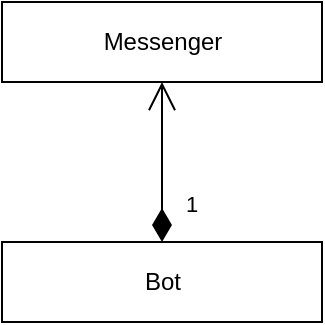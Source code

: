 <mxfile version="13.10.4" type="device"><diagram id="ftkFE_L8CvWY6oOCQUtG" name="Page-1"><mxGraphModel dx="551" dy="358" grid="1" gridSize="10" guides="1" tooltips="1" connect="1" arrows="1" fold="1" page="1" pageScale="1" pageWidth="850" pageHeight="1100" math="0" shadow="0"><root><mxCell id="0"/><mxCell id="1" parent="0"/><mxCell id="EurRYkt4Bx1D7rgaISnO-2" value="&lt;div&gt;Messenger&lt;/div&gt;" style="html=1;" vertex="1" parent="1"><mxGeometry x="320" y="40" width="160" height="40" as="geometry"/></mxCell><mxCell id="EurRYkt4Bx1D7rgaISnO-3" value="&lt;div&gt;Bot&lt;/div&gt;" style="html=1;" vertex="1" parent="1"><mxGeometry x="320" y="160" width="160" height="40" as="geometry"/></mxCell><mxCell id="EurRYkt4Bx1D7rgaISnO-6" value="1" style="endArrow=open;html=1;endSize=12;startArrow=diamondThin;startSize=14;startFill=1;edgeStyle=orthogonalEdgeStyle;align=left;verticalAlign=bottom;entryX=0.5;entryY=1;entryDx=0;entryDy=0;exitX=0.5;exitY=0;exitDx=0;exitDy=0;" edge="1" parent="1" source="EurRYkt4Bx1D7rgaISnO-3" target="EurRYkt4Bx1D7rgaISnO-2"><mxGeometry x="-0.75" y="-10" relative="1" as="geometry"><mxPoint x="350" y="160" as="sourcePoint"/><mxPoint x="510" y="160" as="targetPoint"/><mxPoint as="offset"/></mxGeometry></mxCell></root></mxGraphModel></diagram></mxfile>